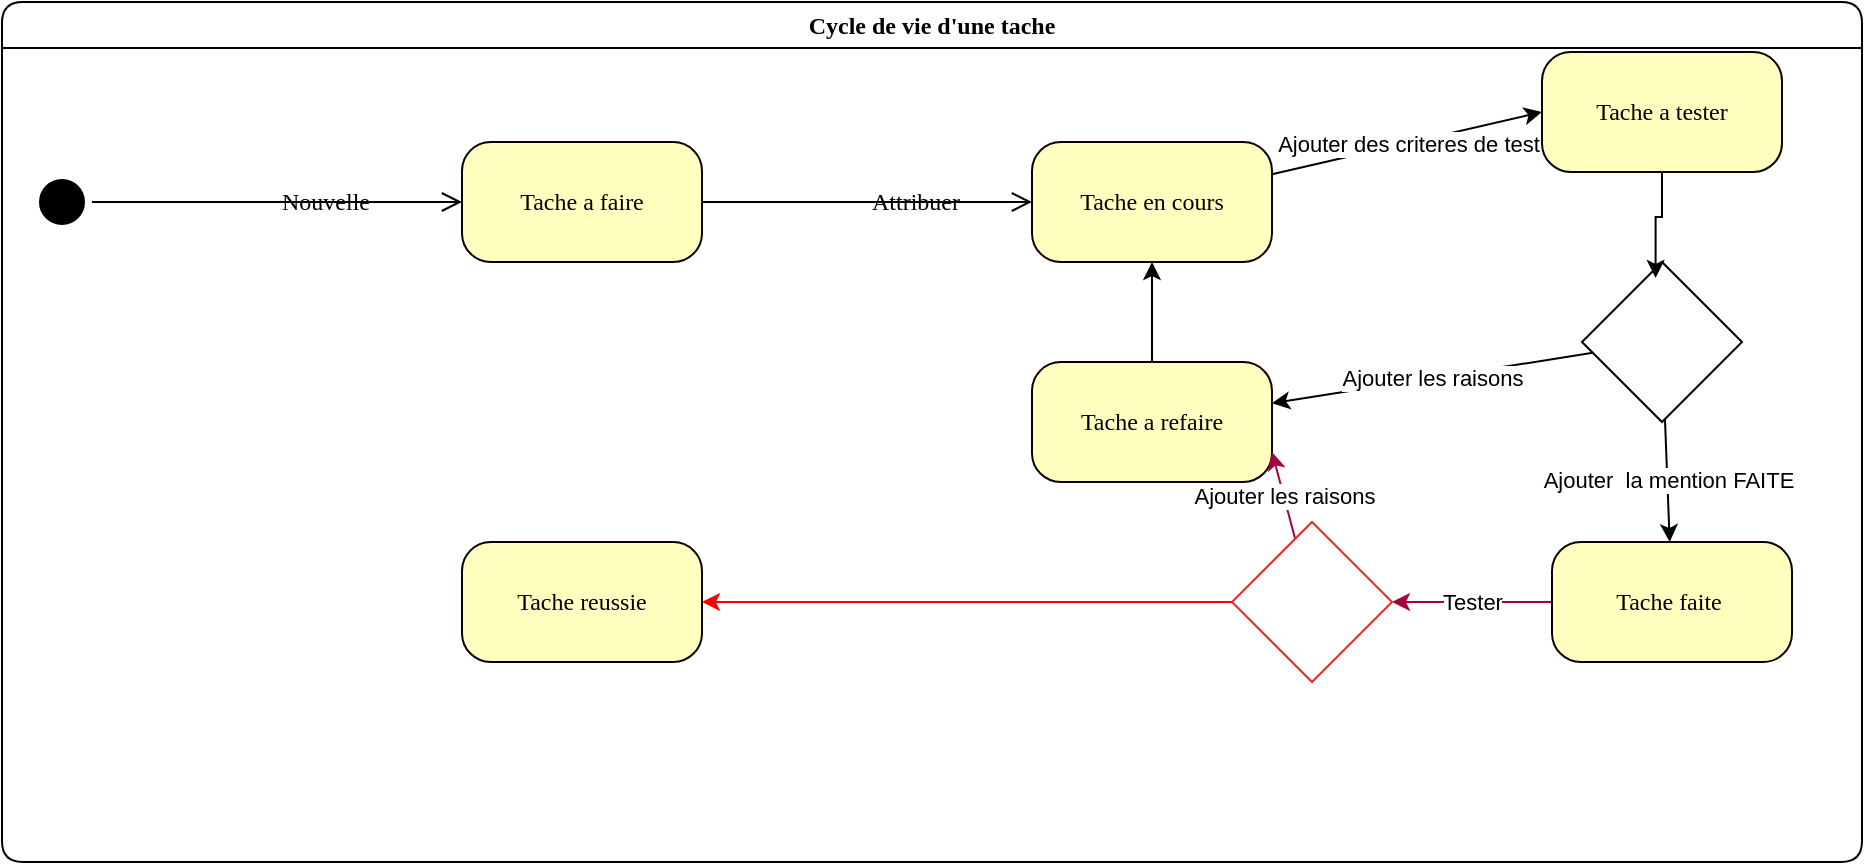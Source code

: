 <mxfile version="22.1.21" type="github" pages="2">
  <diagram name="Page-1" id="58cdce13-f638-feb5-8d6f-7d28b1aa9fa0">
    <mxGraphModel dx="1050" dy="652" grid="1" gridSize="10" guides="1" tooltips="1" connect="1" arrows="1" fold="1" page="1" pageScale="1" pageWidth="1100" pageHeight="850" background="none" math="0" shadow="0">
      <root>
        <mxCell id="0" />
        <mxCell id="1" parent="0" />
        <mxCell id="382b91b5511bd0f7-6" value="Tache a faire" style="rounded=1;whiteSpace=wrap;html=1;arcSize=24;fillColor=#ffffc0;strokeColor=#0f0000;shadow=0;comic=0;labelBackgroundColor=none;fontFamily=Verdana;fontSize=12;fontColor=#000000;align=center;" parent="1" vertex="1">
          <mxGeometry x="240" y="120" width="120" height="60" as="geometry" />
        </mxCell>
        <mxCell id="2a3bc250acf0617d-7" value="Cycle de vie d&#39;une tache" style="swimlane;whiteSpace=wrap;html=1;rounded=1;shadow=0;comic=0;labelBackgroundColor=none;strokeWidth=1;fontFamily=Verdana;fontSize=12;align=center;" parent="1" vertex="1">
          <mxGeometry x="10" y="50" width="930" height="430" as="geometry" />
        </mxCell>
        <mxCell id="382b91b5511bd0f7-1" value="" style="ellipse;html=1;shape=startState;fillColor=#000000;strokeColor=#000000;rounded=1;shadow=0;comic=0;labelBackgroundColor=none;fontFamily=Verdana;fontSize=12;fontColor=#000000;align=center;direction=south;" parent="2a3bc250acf0617d-7" vertex="1">
          <mxGeometry x="15" y="85" width="30" height="30" as="geometry" />
        </mxCell>
        <mxCell id="OPbkUzb6O83B0Z9DIRt8-4" value="Ajouter des criteres de test" style="rounded=0;orthogonalLoop=1;jettySize=auto;html=1;entryX=0;entryY=0.5;entryDx=0;entryDy=0;" edge="1" parent="2a3bc250acf0617d-7" source="382b91b5511bd0f7-7" target="XrB9C7OEdP0dOjY4pWvf-1">
          <mxGeometry relative="1" as="geometry" />
        </mxCell>
        <mxCell id="382b91b5511bd0f7-7" value="Tache en cours" style="rounded=1;whiteSpace=wrap;html=1;arcSize=24;fillColor=#ffffc0;strokeColor=#0f0000;shadow=0;comic=0;labelBackgroundColor=none;fontFamily=Verdana;fontSize=12;fontColor=#000000;align=center;" parent="2a3bc250acf0617d-7" vertex="1">
          <mxGeometry x="515" y="70" width="120" height="60" as="geometry" />
        </mxCell>
        <mxCell id="OPbkUzb6O83B0Z9DIRt8-3" value="" style="rhombus;whiteSpace=wrap;html=1;" vertex="1" parent="2a3bc250acf0617d-7">
          <mxGeometry x="790" y="130" width="80" height="80" as="geometry" />
        </mxCell>
        <mxCell id="OPbkUzb6O83B0Z9DIRt8-11" style="rounded=0;orthogonalLoop=1;jettySize=auto;html=1;" edge="1" parent="2a3bc250acf0617d-7" source="382b91b5511bd0f7-10" target="382b91b5511bd0f7-7">
          <mxGeometry relative="1" as="geometry" />
        </mxCell>
        <mxCell id="382b91b5511bd0f7-10" value="Tache a refaire" style="rounded=1;whiteSpace=wrap;html=1;arcSize=24;fillColor=#ffffc0;strokeColor=#0f0000;shadow=0;comic=0;labelBackgroundColor=none;fontFamily=Verdana;fontSize=12;fontColor=#000000;align=center;" parent="2a3bc250acf0617d-7" vertex="1">
          <mxGeometry x="515" y="180" width="120" height="60" as="geometry" />
        </mxCell>
        <mxCell id="OPbkUzb6O83B0Z9DIRt8-6" value="Ajouter les raisons" style="rounded=0;orthogonalLoop=1;jettySize=auto;html=1;" edge="1" parent="2a3bc250acf0617d-7" source="OPbkUzb6O83B0Z9DIRt8-3" target="382b91b5511bd0f7-10">
          <mxGeometry relative="1" as="geometry">
            <mxPoint x="675" y="260" as="targetPoint" />
          </mxGeometry>
        </mxCell>
        <mxCell id="OPbkUzb6O83B0Z9DIRt8-9" value="Tester" style="edgeStyle=orthogonalEdgeStyle;rounded=0;orthogonalLoop=1;jettySize=auto;html=1;fillColor=#d80073;strokeColor=#A50040;" edge="1" parent="2a3bc250acf0617d-7" source="382b91b5511bd0f7-9" target="OPbkUzb6O83B0Z9DIRt8-8">
          <mxGeometry relative="1" as="geometry" />
        </mxCell>
        <mxCell id="382b91b5511bd0f7-9" value="Tache faite&amp;nbsp;" style="rounded=1;whiteSpace=wrap;html=1;arcSize=24;fillColor=#ffffc0;strokeColor=#0f0000;shadow=0;comic=0;labelBackgroundColor=none;fontFamily=Verdana;fontSize=12;fontColor=#000000;align=center;" parent="2a3bc250acf0617d-7" vertex="1">
          <mxGeometry x="775" y="270" width="120" height="60" as="geometry" />
        </mxCell>
        <mxCell id="OPbkUzb6O83B0Z9DIRt8-5" value="Ajouter&amp;nbsp; la mention FAITE" style="rounded=0;orthogonalLoop=1;jettySize=auto;html=1;" edge="1" parent="2a3bc250acf0617d-7" source="OPbkUzb6O83B0Z9DIRt8-3" target="382b91b5511bd0f7-9">
          <mxGeometry relative="1" as="geometry" />
        </mxCell>
        <mxCell id="OPbkUzb6O83B0Z9DIRt8-10" value="Ajouter les raisons" style="rounded=0;orthogonalLoop=1;jettySize=auto;html=1;entryX=1;entryY=0.75;entryDx=0;entryDy=0;fillColor=#d80073;strokeColor=#A50040;" edge="1" parent="2a3bc250acf0617d-7" source="OPbkUzb6O83B0Z9DIRt8-8" target="382b91b5511bd0f7-10">
          <mxGeometry relative="1" as="geometry" />
        </mxCell>
        <mxCell id="OPbkUzb6O83B0Z9DIRt8-12" style="rounded=0;orthogonalLoop=1;jettySize=auto;html=1;entryX=1;entryY=0.5;entryDx=0;entryDy=0;fillColor=#a20025;strokeColor=#FF0000;" edge="1" parent="2a3bc250acf0617d-7" source="OPbkUzb6O83B0Z9DIRt8-8" target="382b91b5511bd0f7-5">
          <mxGeometry relative="1" as="geometry" />
        </mxCell>
        <mxCell id="OPbkUzb6O83B0Z9DIRt8-8" value="" style="rhombus;whiteSpace=wrap;html=1;strokeColor=#ea2a2a;" vertex="1" parent="2a3bc250acf0617d-7">
          <mxGeometry x="615" y="260" width="80" height="80" as="geometry" />
        </mxCell>
        <mxCell id="382b91b5511bd0f7-5" value="Tache reussie" style="rounded=1;whiteSpace=wrap;html=1;arcSize=24;fillColor=#ffffc0;strokeColor=#0f0000;shadow=0;comic=0;labelBackgroundColor=none;fontFamily=Verdana;fontSize=12;fontColor=#000000;align=center;" parent="2a3bc250acf0617d-7" vertex="1">
          <mxGeometry x="230" y="270" width="120" height="60" as="geometry" />
        </mxCell>
        <mxCell id="XrB9C7OEdP0dOjY4pWvf-1" value="Tache a tester" style="rounded=1;whiteSpace=wrap;html=1;arcSize=24;fillColor=#ffffc0;strokeColor=#0f0000;shadow=0;comic=0;labelBackgroundColor=none;fontFamily=Verdana;fontSize=12;fontColor=#000000;align=center;" vertex="1" parent="2a3bc250acf0617d-7">
          <mxGeometry x="770" y="25" width="120" height="60" as="geometry" />
        </mxCell>
        <mxCell id="XrB9C7OEdP0dOjY4pWvf-2" style="edgeStyle=orthogonalEdgeStyle;rounded=0;orthogonalLoop=1;jettySize=auto;html=1;entryX=0.46;entryY=0.1;entryDx=0;entryDy=0;entryPerimeter=0;" edge="1" parent="2a3bc250acf0617d-7" source="XrB9C7OEdP0dOjY4pWvf-1" target="OPbkUzb6O83B0Z9DIRt8-3">
          <mxGeometry relative="1" as="geometry" />
        </mxCell>
        <mxCell id="2a3bc250acf0617d-9" value="Nouvelle" style="edgeStyle=orthogonalEdgeStyle;html=1;labelBackgroundColor=none;endArrow=open;endSize=8;strokeColor=#000000;fontFamily=Verdana;fontSize=12;align=left;" parent="1" source="382b91b5511bd0f7-1" target="382b91b5511bd0f7-6" edge="1">
          <mxGeometry relative="1" as="geometry" />
        </mxCell>
        <mxCell id="2a3bc250acf0617d-10" value="Attribuer" style="html=1;labelBackgroundColor=none;endArrow=open;endSize=8;strokeColor=#000000;fontFamily=Verdana;fontSize=12;align=left;entryX=0;entryY=0.5;" parent="1" source="382b91b5511bd0f7-6" target="382b91b5511bd0f7-7" edge="1">
          <mxGeometry relative="1" as="geometry" />
        </mxCell>
      </root>
    </mxGraphModel>
  </diagram>
  <diagram id="tZdJPMhO7Wr6Z4yddA5v" name="Page-2">
    <mxGraphModel dx="1050" dy="652" grid="1" gridSize="10" guides="1" tooltips="1" connect="1" arrows="1" fold="1" page="1" pageScale="1" pageWidth="827" pageHeight="1169" math="0" shadow="0">
      <root>
        <mxCell id="0" />
        <mxCell id="1" parent="0" />
      </root>
    </mxGraphModel>
  </diagram>
</mxfile>
